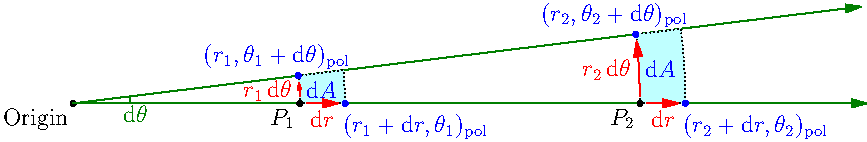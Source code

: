 import geometry;

usepackage("amsmath");
usepackage("derivative");
unitsize(2cm);
real dtheta = 7;
pair P1 = (2,0);
pair X1 = P1 + (0.4, 0);
pair Y1 = rotate(dtheta)*P1;
pair P2 = (5,0);
pair X2 = P2 + (0.4, 0);
pair Y2 = rotate(dtheta)*P2;

pair O = (0,0);
dot("Origin", O, dir(225), black);

draw(7*dir(X2)--O--7*dir(Y2), deepgreen, Arrows);

filldraw(arc(O,P1,Y1)--arc(O,(rotate(dtheta)*X1), X1, false)--cycle, palecyan, dotted);
label("$\odif A$", (X1+Y1)/2, blue);
draw(P1--X1, red, EndArrow, Margins);
draw(arc(O, P1, Y1), red, EndArrow, Margins);
dot("$P_1$", P1, dir(225));
dot("$(r_1 + \odif r, \theta_1)_{\text{pol}}$", X1, 2*dir(310), blue);
dot("$(r_1, \theta_1 + \odif \theta)_{\text{pol}}$", Y1, dir(105), blue);

filldraw(arc(O,P2,Y2)--arc(O,(rotate(dtheta)*X2), X2, false)--cycle, palecyan, dotted);
label("$\odif A$", (X2+Y2)/2, blue);
draw(P2--X2, red, EndArrow, Margins);
draw(arc(O, P2, Y2), red, EndArrow, Margins);
dot("$P_2$", P2, dir(225));
dot("$(r_2 + \odif r, \theta_2)_{\text{pol}}$", X2, 2*dir(310), blue);
dot("$(r_2, \theta_2 + \odif \theta)_{\text{pol}}$", Y2, dir(105), blue);

markangle(X1, O, Y1, deepgreen);
label("$\odif \theta$", O, 7*dir(-10), deepgreen);

label("$\odif r$", midpoint(P1--X1), dir(-90), red);
label("$\odif r$", midpoint(P2--X2), dir(-90), red);
label("$r_1 \odif \theta$", midpoint(P1--Y1), -dir(dtheta/2), red);
label("$r_2 \odif \theta$", midpoint(P2--Y2), -dir(dtheta/2), red);
